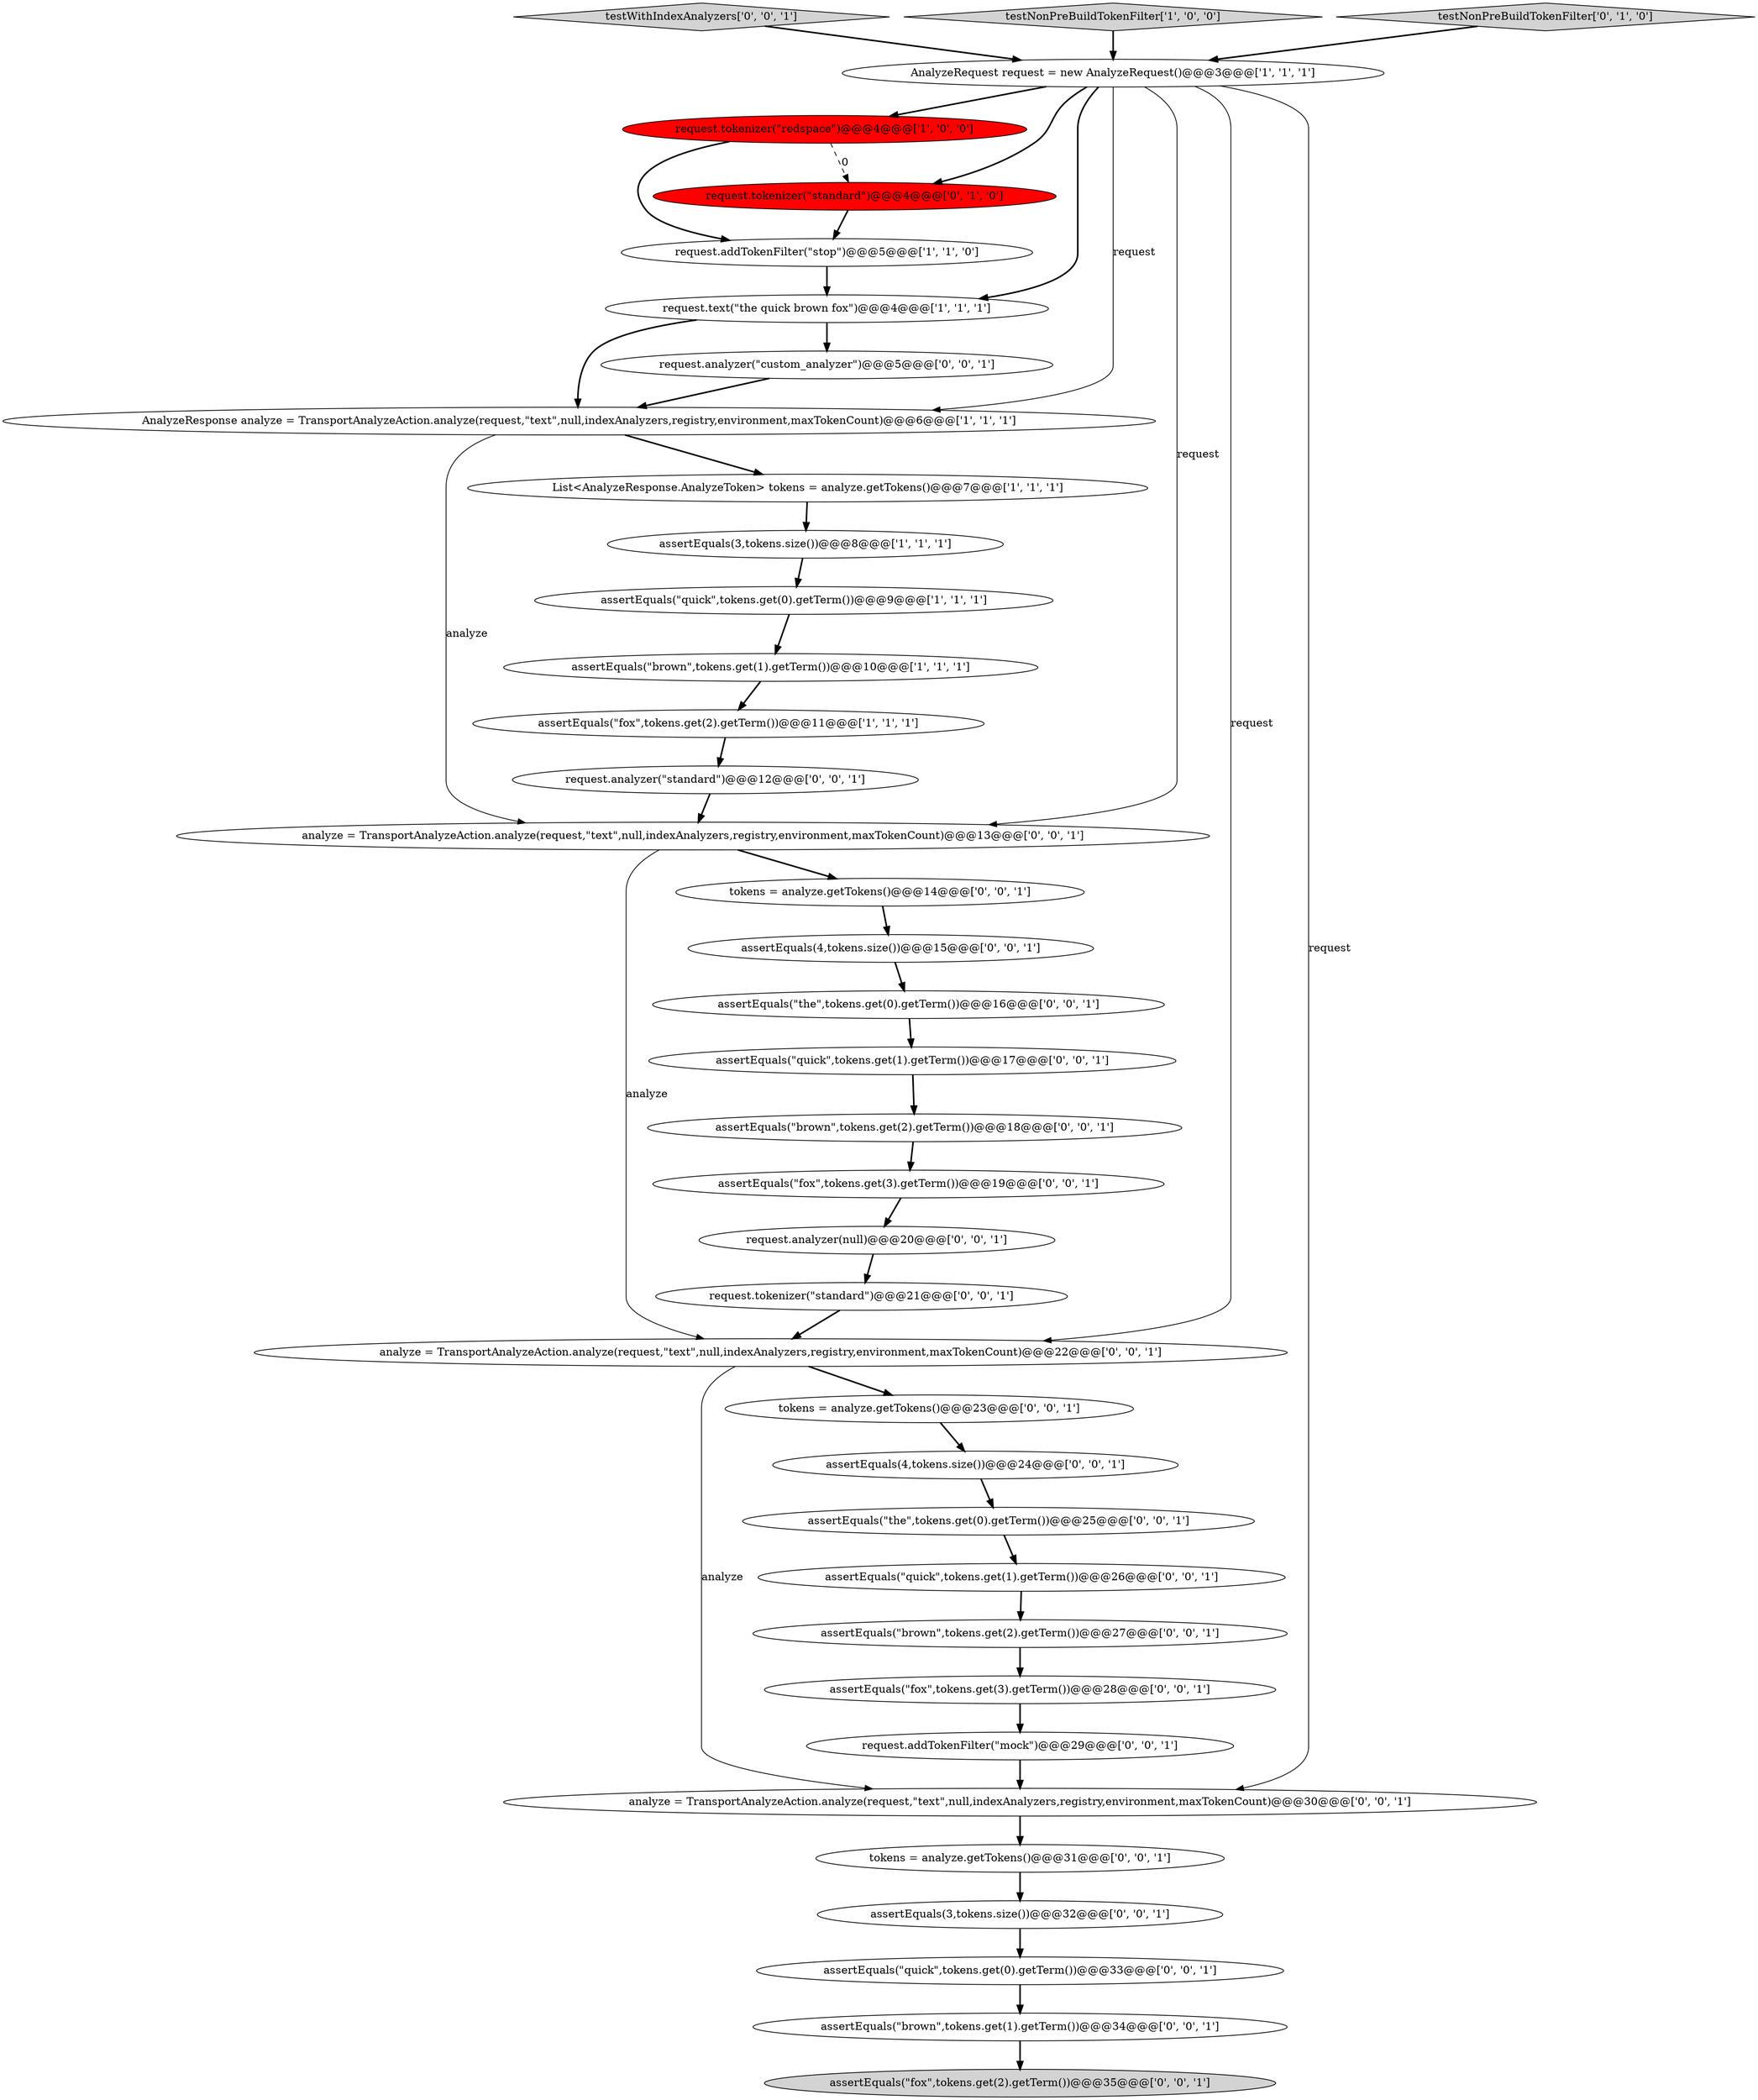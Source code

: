 digraph {
24 [style = filled, label = "assertEquals(\"fox\",tokens.get(3).getTerm())@@@28@@@['0', '0', '1']", fillcolor = white, shape = ellipse image = "AAA0AAABBB3BBB"];
25 [style = filled, label = "testWithIndexAnalyzers['0', '0', '1']", fillcolor = lightgray, shape = diamond image = "AAA0AAABBB3BBB"];
29 [style = filled, label = "request.analyzer(\"standard\")@@@12@@@['0', '0', '1']", fillcolor = white, shape = ellipse image = "AAA0AAABBB3BBB"];
37 [style = filled, label = "tokens = analyze.getTokens()@@@23@@@['0', '0', '1']", fillcolor = white, shape = ellipse image = "AAA0AAABBB3BBB"];
27 [style = filled, label = "assertEquals(\"the\",tokens.get(0).getTerm())@@@25@@@['0', '0', '1']", fillcolor = white, shape = ellipse image = "AAA0AAABBB3BBB"];
3 [style = filled, label = "testNonPreBuildTokenFilter['1', '0', '0']", fillcolor = lightgray, shape = diamond image = "AAA0AAABBB1BBB"];
5 [style = filled, label = "List<AnalyzeResponse.AnalyzeToken> tokens = analyze.getTokens()@@@7@@@['1', '1', '1']", fillcolor = white, shape = ellipse image = "AAA0AAABBB1BBB"];
4 [style = filled, label = "request.tokenizer(\"redspace\")@@@4@@@['1', '0', '0']", fillcolor = red, shape = ellipse image = "AAA1AAABBB1BBB"];
11 [style = filled, label = "testNonPreBuildTokenFilter['0', '1', '0']", fillcolor = lightgray, shape = diamond image = "AAA0AAABBB2BBB"];
33 [style = filled, label = "analyze = TransportAnalyzeAction.analyze(request,\"text\",null,indexAnalyzers,registry,environment,maxTokenCount)@@@13@@@['0', '0', '1']", fillcolor = white, shape = ellipse image = "AAA0AAABBB3BBB"];
6 [style = filled, label = "assertEquals(\"quick\",tokens.get(0).getTerm())@@@9@@@['1', '1', '1']", fillcolor = white, shape = ellipse image = "AAA0AAABBB1BBB"];
22 [style = filled, label = "request.analyzer(null)@@@20@@@['0', '0', '1']", fillcolor = white, shape = ellipse image = "AAA0AAABBB3BBB"];
36 [style = filled, label = "assertEquals(\"brown\",tokens.get(1).getTerm())@@@34@@@['0', '0', '1']", fillcolor = white, shape = ellipse image = "AAA0AAABBB3BBB"];
18 [style = filled, label = "request.tokenizer(\"standard\")@@@21@@@['0', '0', '1']", fillcolor = white, shape = ellipse image = "AAA0AAABBB3BBB"];
9 [style = filled, label = "assertEquals(\"brown\",tokens.get(1).getTerm())@@@10@@@['1', '1', '1']", fillcolor = white, shape = ellipse image = "AAA0AAABBB1BBB"];
32 [style = filled, label = "assertEquals(3,tokens.size())@@@32@@@['0', '0', '1']", fillcolor = white, shape = ellipse image = "AAA0AAABBB3BBB"];
23 [style = filled, label = "analyze = TransportAnalyzeAction.analyze(request,\"text\",null,indexAnalyzers,registry,environment,maxTokenCount)@@@22@@@['0', '0', '1']", fillcolor = white, shape = ellipse image = "AAA0AAABBB3BBB"];
30 [style = filled, label = "request.analyzer(\"custom_analyzer\")@@@5@@@['0', '0', '1']", fillcolor = white, shape = ellipse image = "AAA0AAABBB3BBB"];
31 [style = filled, label = "assertEquals(4,tokens.size())@@@24@@@['0', '0', '1']", fillcolor = white, shape = ellipse image = "AAA0AAABBB3BBB"];
16 [style = filled, label = "assertEquals(\"quick\",tokens.get(1).getTerm())@@@17@@@['0', '0', '1']", fillcolor = white, shape = ellipse image = "AAA0AAABBB3BBB"];
8 [style = filled, label = "request.text(\"the quick brown fox\")@@@4@@@['1', '1', '1']", fillcolor = white, shape = ellipse image = "AAA0AAABBB1BBB"];
19 [style = filled, label = "assertEquals(4,tokens.size())@@@15@@@['0', '0', '1']", fillcolor = white, shape = ellipse image = "AAA0AAABBB3BBB"];
20 [style = filled, label = "request.addTokenFilter(\"mock\")@@@29@@@['0', '0', '1']", fillcolor = white, shape = ellipse image = "AAA0AAABBB3BBB"];
7 [style = filled, label = "AnalyzeRequest request = new AnalyzeRequest()@@@3@@@['1', '1', '1']", fillcolor = white, shape = ellipse image = "AAA0AAABBB1BBB"];
13 [style = filled, label = "analyze = TransportAnalyzeAction.analyze(request,\"text\",null,indexAnalyzers,registry,environment,maxTokenCount)@@@30@@@['0', '0', '1']", fillcolor = white, shape = ellipse image = "AAA0AAABBB3BBB"];
10 [style = filled, label = "assertEquals(\"fox\",tokens.get(2).getTerm())@@@11@@@['1', '1', '1']", fillcolor = white, shape = ellipse image = "AAA0AAABBB1BBB"];
35 [style = filled, label = "assertEquals(\"quick\",tokens.get(1).getTerm())@@@26@@@['0', '0', '1']", fillcolor = white, shape = ellipse image = "AAA0AAABBB3BBB"];
1 [style = filled, label = "request.addTokenFilter(\"stop\")@@@5@@@['1', '1', '0']", fillcolor = white, shape = ellipse image = "AAA0AAABBB1BBB"];
2 [style = filled, label = "AnalyzeResponse analyze = TransportAnalyzeAction.analyze(request,\"text\",null,indexAnalyzers,registry,environment,maxTokenCount)@@@6@@@['1', '1', '1']", fillcolor = white, shape = ellipse image = "AAA0AAABBB1BBB"];
38 [style = filled, label = "assertEquals(\"the\",tokens.get(0).getTerm())@@@16@@@['0', '0', '1']", fillcolor = white, shape = ellipse image = "AAA0AAABBB3BBB"];
28 [style = filled, label = "assertEquals(\"fox\",tokens.get(2).getTerm())@@@35@@@['0', '0', '1']", fillcolor = lightgray, shape = ellipse image = "AAA0AAABBB3BBB"];
34 [style = filled, label = "assertEquals(\"fox\",tokens.get(3).getTerm())@@@19@@@['0', '0', '1']", fillcolor = white, shape = ellipse image = "AAA0AAABBB3BBB"];
12 [style = filled, label = "request.tokenizer(\"standard\")@@@4@@@['0', '1', '0']", fillcolor = red, shape = ellipse image = "AAA1AAABBB2BBB"];
17 [style = filled, label = "assertEquals(\"brown\",tokens.get(2).getTerm())@@@18@@@['0', '0', '1']", fillcolor = white, shape = ellipse image = "AAA0AAABBB3BBB"];
26 [style = filled, label = "tokens = analyze.getTokens()@@@14@@@['0', '0', '1']", fillcolor = white, shape = ellipse image = "AAA0AAABBB3BBB"];
15 [style = filled, label = "assertEquals(\"brown\",tokens.get(2).getTerm())@@@27@@@['0', '0', '1']", fillcolor = white, shape = ellipse image = "AAA0AAABBB3BBB"];
21 [style = filled, label = "tokens = analyze.getTokens()@@@31@@@['0', '0', '1']", fillcolor = white, shape = ellipse image = "AAA0AAABBB3BBB"];
14 [style = filled, label = "assertEquals(\"quick\",tokens.get(0).getTerm())@@@33@@@['0', '0', '1']", fillcolor = white, shape = ellipse image = "AAA0AAABBB3BBB"];
0 [style = filled, label = "assertEquals(3,tokens.size())@@@8@@@['1', '1', '1']", fillcolor = white, shape = ellipse image = "AAA0AAABBB1BBB"];
8->30 [style = bold, label=""];
20->13 [style = bold, label=""];
1->8 [style = bold, label=""];
18->23 [style = bold, label=""];
7->33 [style = solid, label="request"];
35->15 [style = bold, label=""];
0->6 [style = bold, label=""];
7->12 [style = bold, label=""];
7->13 [style = solid, label="request"];
38->16 [style = bold, label=""];
36->28 [style = bold, label=""];
32->14 [style = bold, label=""];
7->4 [style = bold, label=""];
9->10 [style = bold, label=""];
16->17 [style = bold, label=""];
26->19 [style = bold, label=""];
7->8 [style = bold, label=""];
12->1 [style = bold, label=""];
25->7 [style = bold, label=""];
27->35 [style = bold, label=""];
33->26 [style = bold, label=""];
34->22 [style = bold, label=""];
2->33 [style = solid, label="analyze"];
4->12 [style = dashed, label="0"];
24->20 [style = bold, label=""];
17->34 [style = bold, label=""];
29->33 [style = bold, label=""];
22->18 [style = bold, label=""];
23->37 [style = bold, label=""];
8->2 [style = bold, label=""];
5->0 [style = bold, label=""];
3->7 [style = bold, label=""];
10->29 [style = bold, label=""];
37->31 [style = bold, label=""];
31->27 [style = bold, label=""];
7->2 [style = solid, label="request"];
33->23 [style = solid, label="analyze"];
15->24 [style = bold, label=""];
23->13 [style = solid, label="analyze"];
21->32 [style = bold, label=""];
7->23 [style = solid, label="request"];
4->1 [style = bold, label=""];
6->9 [style = bold, label=""];
30->2 [style = bold, label=""];
13->21 [style = bold, label=""];
19->38 [style = bold, label=""];
11->7 [style = bold, label=""];
2->5 [style = bold, label=""];
14->36 [style = bold, label=""];
}
